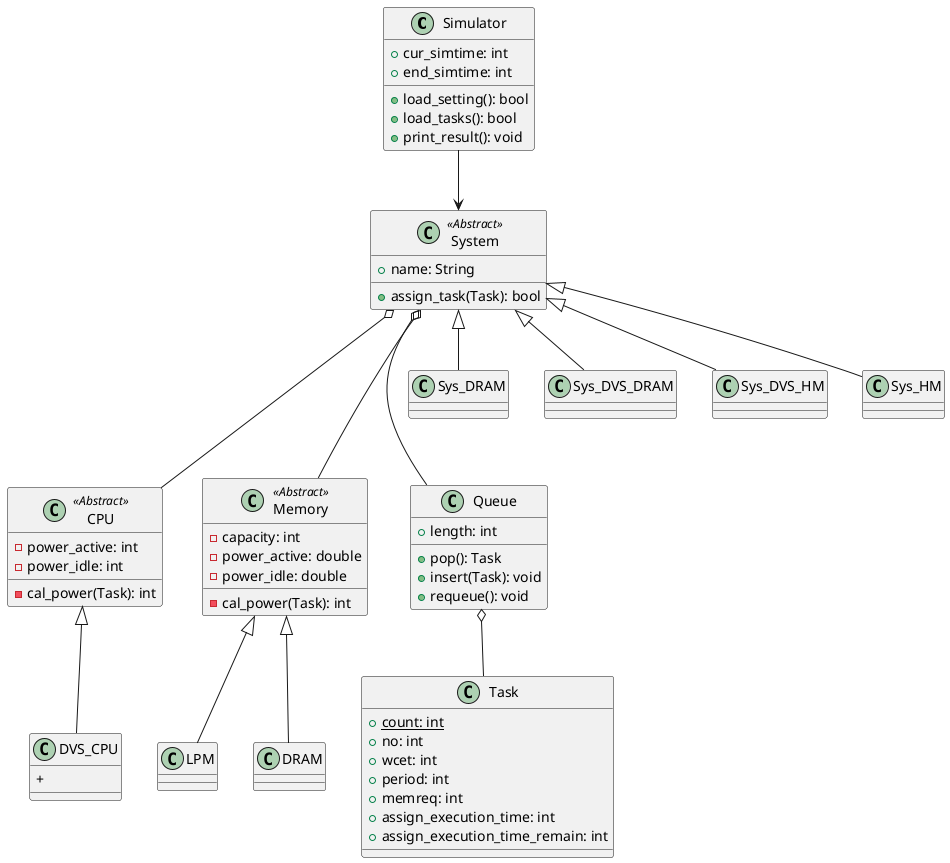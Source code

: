 @startuml

/'Simulator'/

class Simulator{
    +{field} cur_simtime: int
    +{field} end_simtime: int

    +{method} load_setting(): bool
    +{method} load_tasks(): bool 
    +{method} print_result(): void
}

Simulator --> System

/'<System>
하나의 임베디드 시스템을 의미합니다.
시스템은 CPU와 메모리 등으로 구성됩니다.
'/

class System <<Abstract>>
class System{
    +{field} name: String

    +{method} assign_task(Task): bool
}

System o--- CPU
System o--- Memory
System o--- Queue
System <|-- Sys_DRAM
System <|-- Sys_DVS_DRAM
System <|-- Sys_DVS_HM
System <|-- Sys_HM

class Sys_DRAM{

}

class Sys_HM{

}

class Sys_DVS_DRAM{

}

class Sys_DVS_HM{

}


/'<CPU>
CPU는 프로세서이며 System의 구성요소입니다.
CPU는 하나입니다. (싱글코어 환경이므로)
'/

class CPU <<Abstract>>
class CPU {
    -{field} power_active: int
    -{field} power_idle: int
    
    -{method} cal_power(Task): int 

}

CPU <|-- DVS_CPU

class DVS_CPU{
    +{field} 
}

/'<Memory>
Memory는 System의 구성요소입니다.
System은 한 개 혹은 여러개의 메모리를 가집니다.'/

class Memory <<Abstract>>
class Memory{
    -{field} capacity: int
    -{field} power_active: double
    -{field} power_idle: double

    -{method} cal_power(Task): int
}

Memory <|-- LPM
Memory <|-- DRAM

class LPM{

}

class DRAM{

}

/'Queue'/
class Queue{
    +{field} length: int
    
    +{method} pop(): Task
    +{method} insert(Task): void
    +{method} requeue(): void
}

Queue o-- Task

/'Task'/

class Task{
    +{static}{field} count: int
    +{field} no: int
    +{field} wcet: int
    +{field} period: int
    +{field} memreq: int
    +{field} assign_execution_time: int
    +{field} assign_execution_time_remain: int

}

@enduml